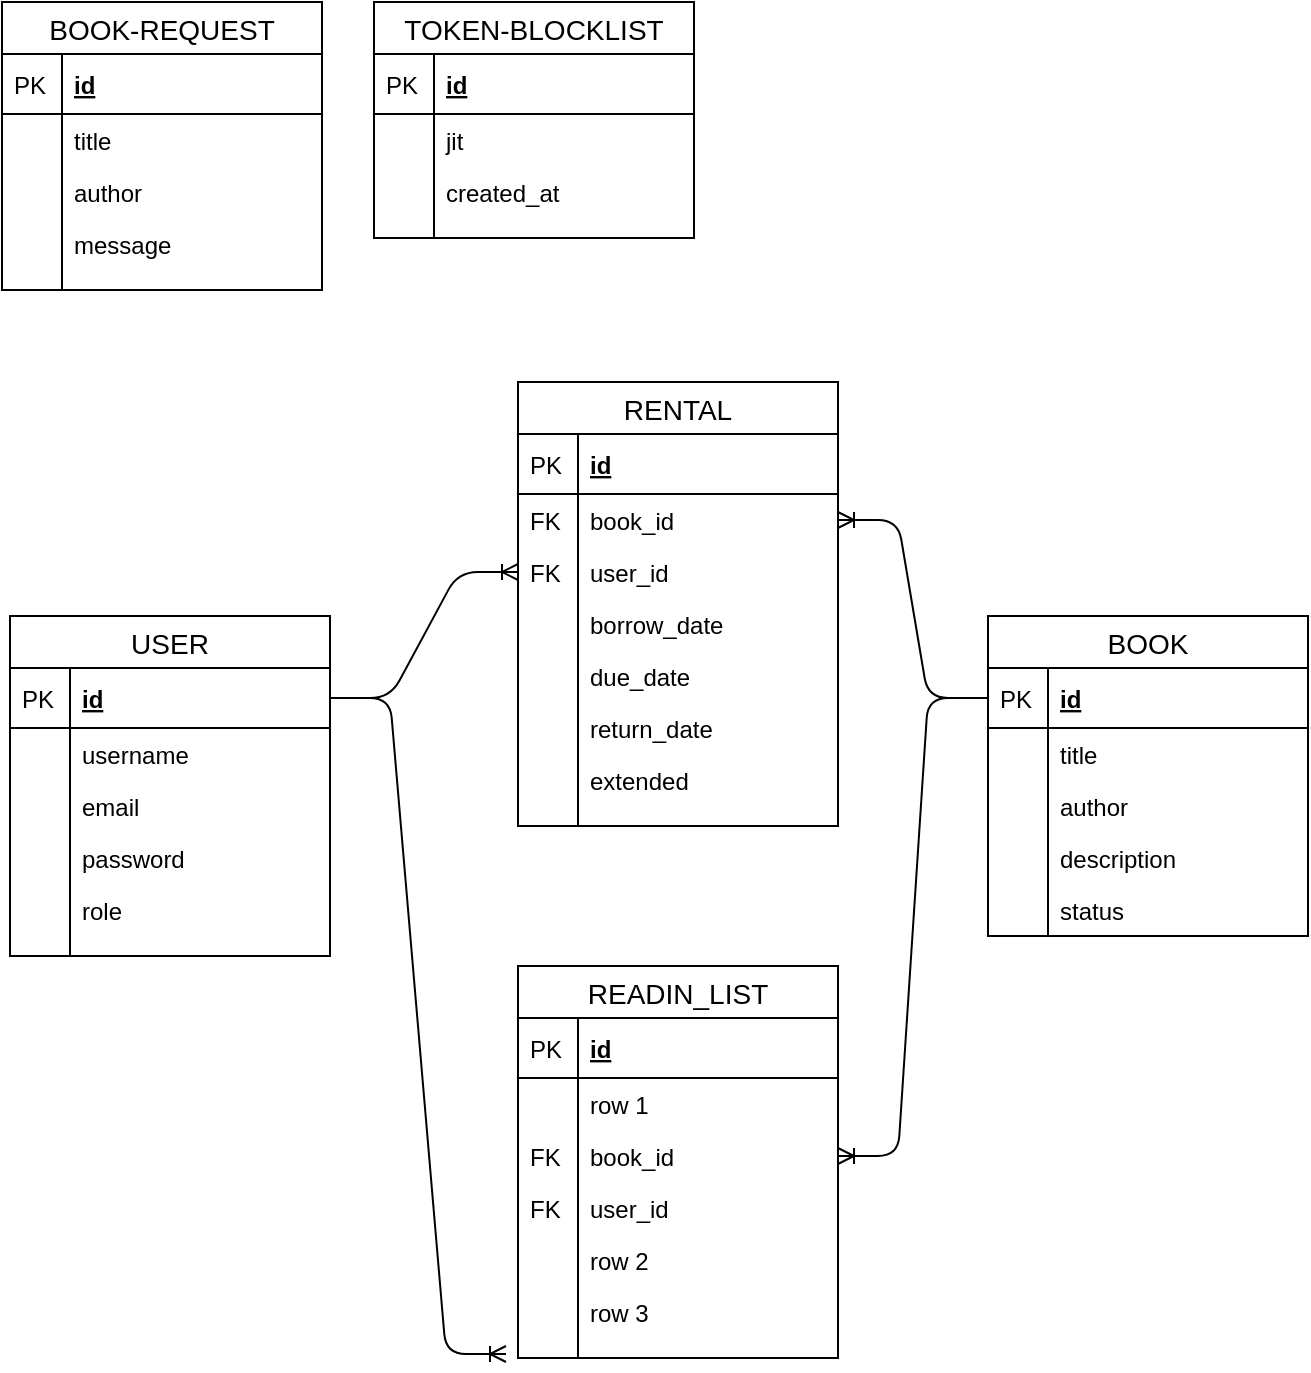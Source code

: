 <mxfile version="13.0.3" type="device"><diagram id="1yl-DOIhfEBOF1SpYds0" name="Page-1"><mxGraphModel dx="2031" dy="1103" grid="0" gridSize="10" guides="1" tooltips="1" connect="1" arrows="1" fold="1" page="1" pageScale="1" pageWidth="850" pageHeight="1100" math="0" shadow="0"><root><mxCell id="0"/><mxCell id="1" parent="0"/><mxCell id="mDc3ab-4UA7whJEN0ALt-92" value="" style="edgeStyle=entityRelationEdgeStyle;fontSize=12;html=1;endArrow=ERoneToMany;exitX=1;exitY=0.5;exitDx=0;exitDy=0;" parent="1" source="mDc3ab-4UA7whJEN0ALt-3" edge="1"><mxGeometry width="100" height="100" relative="1" as="geometry"><mxPoint x="377" y="522" as="sourcePoint"/><mxPoint x="359" y="709" as="targetPoint"/></mxGeometry></mxCell><mxCell id="mDc3ab-4UA7whJEN0ALt-93" value="" style="edgeStyle=entityRelationEdgeStyle;fontSize=12;html=1;endArrow=ERoneToMany;entryX=0;entryY=0.5;entryDx=0;entryDy=0;exitX=1;exitY=0.5;exitDx=0;exitDy=0;" parent="1" source="mDc3ab-4UA7whJEN0ALt-3" target="mDc3ab-4UA7whJEN0ALt-40" edge="1"><mxGeometry width="100" height="100" relative="1" as="geometry"><mxPoint x="401" y="551" as="sourcePoint"/><mxPoint x="501" y="451" as="targetPoint"/></mxGeometry></mxCell><mxCell id="mDc3ab-4UA7whJEN0ALt-96" value="" style="edgeStyle=entityRelationEdgeStyle;fontSize=12;html=1;endArrow=ERoneToMany;" parent="1" source="mDc3ab-4UA7whJEN0ALt-47" target="mDc3ab-4UA7whJEN0ALt-38" edge="1"><mxGeometry width="100" height="100" relative="1" as="geometry"><mxPoint x="544" y="362" as="sourcePoint"/><mxPoint x="638" y="261" as="targetPoint"/></mxGeometry></mxCell><mxCell id="mDc3ab-4UA7whJEN0ALt-98" value="" style="edgeStyle=entityRelationEdgeStyle;fontSize=12;html=1;endArrow=ERoneToMany;" parent="1" source="mDc3ab-4UA7whJEN0ALt-47" target="mDc3ab-4UA7whJEN0ALt-65" edge="1"><mxGeometry width="100" height="100" relative="1" as="geometry"><mxPoint x="615" y="734.5" as="sourcePoint"/><mxPoint x="709" y="633.5" as="targetPoint"/></mxGeometry></mxCell><mxCell id="mDc3ab-4UA7whJEN0ALt-46" value="BOOK" style="swimlane;fontStyle=0;childLayout=stackLayout;horizontal=1;startSize=26;horizontalStack=0;resizeParent=1;resizeParentMax=0;resizeLast=0;collapsible=1;marginBottom=0;align=center;fontSize=14;" parent="1" vertex="1"><mxGeometry x="600" y="340" width="160" height="160" as="geometry"/></mxCell><mxCell id="mDc3ab-4UA7whJEN0ALt-47" value="id" style="shape=partialRectangle;top=0;left=0;right=0;bottom=1;align=left;verticalAlign=middle;fillColor=none;spacingLeft=34;spacingRight=4;overflow=hidden;rotatable=0;points=[[0,0.5],[1,0.5]];portConstraint=eastwest;dropTarget=0;fontStyle=5;fontSize=12;" parent="mDc3ab-4UA7whJEN0ALt-46" vertex="1"><mxGeometry y="26" width="160" height="30" as="geometry"/></mxCell><mxCell id="mDc3ab-4UA7whJEN0ALt-48" value="PK" style="shape=partialRectangle;top=0;left=0;bottom=0;fillColor=none;align=left;verticalAlign=middle;spacingLeft=4;spacingRight=4;overflow=hidden;rotatable=0;points=[];portConstraint=eastwest;part=1;fontSize=12;" parent="mDc3ab-4UA7whJEN0ALt-47" vertex="1" connectable="0"><mxGeometry width="30" height="30" as="geometry"/></mxCell><mxCell id="mDc3ab-4UA7whJEN0ALt-49" value="title" style="shape=partialRectangle;top=0;left=0;right=0;bottom=0;align=left;verticalAlign=top;fillColor=none;spacingLeft=34;spacingRight=4;overflow=hidden;rotatable=0;points=[[0,0.5],[1,0.5]];portConstraint=eastwest;dropTarget=0;fontSize=12;" parent="mDc3ab-4UA7whJEN0ALt-46" vertex="1"><mxGeometry y="56" width="160" height="26" as="geometry"/></mxCell><mxCell id="mDc3ab-4UA7whJEN0ALt-50" value="" style="shape=partialRectangle;top=0;left=0;bottom=0;fillColor=none;align=left;verticalAlign=top;spacingLeft=4;spacingRight=4;overflow=hidden;rotatable=0;points=[];portConstraint=eastwest;part=1;fontSize=12;" parent="mDc3ab-4UA7whJEN0ALt-49" vertex="1" connectable="0"><mxGeometry width="30" height="26" as="geometry"/></mxCell><mxCell id="mDc3ab-4UA7whJEN0ALt-51" value="author" style="shape=partialRectangle;top=0;left=0;right=0;bottom=0;align=left;verticalAlign=top;fillColor=none;spacingLeft=34;spacingRight=4;overflow=hidden;rotatable=0;points=[[0,0.5],[1,0.5]];portConstraint=eastwest;dropTarget=0;fontSize=12;" parent="mDc3ab-4UA7whJEN0ALt-46" vertex="1"><mxGeometry y="82" width="160" height="26" as="geometry"/></mxCell><mxCell id="mDc3ab-4UA7whJEN0ALt-52" value="" style="shape=partialRectangle;top=0;left=0;bottom=0;fillColor=none;align=left;verticalAlign=top;spacingLeft=4;spacingRight=4;overflow=hidden;rotatable=0;points=[];portConstraint=eastwest;part=1;fontSize=12;" parent="mDc3ab-4UA7whJEN0ALt-51" vertex="1" connectable="0"><mxGeometry width="30" height="26" as="geometry"/></mxCell><mxCell id="mDc3ab-4UA7whJEN0ALt-53" value="description" style="shape=partialRectangle;top=0;left=0;right=0;bottom=0;align=left;verticalAlign=top;fillColor=none;spacingLeft=34;spacingRight=4;overflow=hidden;rotatable=0;points=[[0,0.5],[1,0.5]];portConstraint=eastwest;dropTarget=0;fontSize=12;" parent="mDc3ab-4UA7whJEN0ALt-46" vertex="1"><mxGeometry y="108" width="160" height="26" as="geometry"/></mxCell><mxCell id="mDc3ab-4UA7whJEN0ALt-54" value="" style="shape=partialRectangle;top=0;left=0;bottom=0;fillColor=none;align=left;verticalAlign=top;spacingLeft=4;spacingRight=4;overflow=hidden;rotatable=0;points=[];portConstraint=eastwest;part=1;fontSize=12;" parent="mDc3ab-4UA7whJEN0ALt-53" vertex="1" connectable="0"><mxGeometry width="30" height="26" as="geometry"/></mxCell><mxCell id="mDc3ab-4UA7whJEN0ALt-57" value="status" style="shape=partialRectangle;top=0;left=0;right=0;bottom=0;align=left;verticalAlign=top;fillColor=none;spacingLeft=34;spacingRight=4;overflow=hidden;rotatable=0;points=[[0,0.5],[1,0.5]];portConstraint=eastwest;dropTarget=0;fontSize=12;" parent="mDc3ab-4UA7whJEN0ALt-46" vertex="1"><mxGeometry y="134" width="160" height="26" as="geometry"/></mxCell><mxCell id="mDc3ab-4UA7whJEN0ALt-58" value="" style="shape=partialRectangle;top=0;left=0;bottom=0;fillColor=none;align=left;verticalAlign=top;spacingLeft=4;spacingRight=4;overflow=hidden;rotatable=0;points=[];portConstraint=eastwest;part=1;fontSize=12;" parent="mDc3ab-4UA7whJEN0ALt-57" vertex="1" connectable="0"><mxGeometry width="30" height="26" as="geometry"/></mxCell><mxCell id="mDc3ab-4UA7whJEN0ALt-2" value="USER" style="swimlane;fontStyle=0;childLayout=stackLayout;horizontal=1;startSize=26;horizontalStack=0;resizeParent=1;resizeParentMax=0;resizeLast=0;collapsible=1;marginBottom=0;align=center;fontSize=14;" parent="1" vertex="1"><mxGeometry x="111" y="340" width="160" height="170" as="geometry"/></mxCell><mxCell id="mDc3ab-4UA7whJEN0ALt-3" value="id" style="shape=partialRectangle;top=0;left=0;right=0;bottom=1;align=left;verticalAlign=middle;fillColor=none;spacingLeft=34;spacingRight=4;overflow=hidden;rotatable=0;points=[[0,0.5],[1,0.5]];portConstraint=eastwest;dropTarget=0;fontStyle=5;fontSize=12;" parent="mDc3ab-4UA7whJEN0ALt-2" vertex="1"><mxGeometry y="26" width="160" height="30" as="geometry"/></mxCell><mxCell id="mDc3ab-4UA7whJEN0ALt-4" value="PK" style="shape=partialRectangle;top=0;left=0;bottom=0;fillColor=none;align=left;verticalAlign=middle;spacingLeft=4;spacingRight=4;overflow=hidden;rotatable=0;points=[];portConstraint=eastwest;part=1;fontSize=12;" parent="mDc3ab-4UA7whJEN0ALt-3" vertex="1" connectable="0"><mxGeometry width="30" height="30" as="geometry"/></mxCell><mxCell id="mDc3ab-4UA7whJEN0ALt-5" value="username" style="shape=partialRectangle;top=0;left=0;right=0;bottom=0;align=left;verticalAlign=top;fillColor=none;spacingLeft=34;spacingRight=4;overflow=hidden;rotatable=0;points=[[0,0.5],[1,0.5]];portConstraint=eastwest;dropTarget=0;fontSize=12;" parent="mDc3ab-4UA7whJEN0ALt-2" vertex="1"><mxGeometry y="56" width="160" height="26" as="geometry"/></mxCell><mxCell id="mDc3ab-4UA7whJEN0ALt-6" value="" style="shape=partialRectangle;top=0;left=0;bottom=0;fillColor=none;align=left;verticalAlign=top;spacingLeft=4;spacingRight=4;overflow=hidden;rotatable=0;points=[];portConstraint=eastwest;part=1;fontSize=12;" parent="mDc3ab-4UA7whJEN0ALt-5" vertex="1" connectable="0"><mxGeometry width="30" height="26" as="geometry"/></mxCell><mxCell id="mDc3ab-4UA7whJEN0ALt-7" value="email" style="shape=partialRectangle;top=0;left=0;right=0;bottom=0;align=left;verticalAlign=top;fillColor=none;spacingLeft=34;spacingRight=4;overflow=hidden;rotatable=0;points=[[0,0.5],[1,0.5]];portConstraint=eastwest;dropTarget=0;fontSize=12;" parent="mDc3ab-4UA7whJEN0ALt-2" vertex="1"><mxGeometry y="82" width="160" height="26" as="geometry"/></mxCell><mxCell id="mDc3ab-4UA7whJEN0ALt-8" value="" style="shape=partialRectangle;top=0;left=0;bottom=0;fillColor=none;align=left;verticalAlign=top;spacingLeft=4;spacingRight=4;overflow=hidden;rotatable=0;points=[];portConstraint=eastwest;part=1;fontSize=12;" parent="mDc3ab-4UA7whJEN0ALt-7" vertex="1" connectable="0"><mxGeometry width="30" height="26" as="geometry"/></mxCell><mxCell id="mDc3ab-4UA7whJEN0ALt-9" value="password" style="shape=partialRectangle;top=0;left=0;right=0;bottom=0;align=left;verticalAlign=top;fillColor=none;spacingLeft=34;spacingRight=4;overflow=hidden;rotatable=0;points=[[0,0.5],[1,0.5]];portConstraint=eastwest;dropTarget=0;fontSize=12;" parent="mDc3ab-4UA7whJEN0ALt-2" vertex="1"><mxGeometry y="108" width="160" height="26" as="geometry"/></mxCell><mxCell id="mDc3ab-4UA7whJEN0ALt-10" value="" style="shape=partialRectangle;top=0;left=0;bottom=0;fillColor=none;align=left;verticalAlign=top;spacingLeft=4;spacingRight=4;overflow=hidden;rotatable=0;points=[];portConstraint=eastwest;part=1;fontSize=12;" parent="mDc3ab-4UA7whJEN0ALt-9" vertex="1" connectable="0"><mxGeometry width="30" height="26" as="geometry"/></mxCell><mxCell id="mDc3ab-4UA7whJEN0ALt-79" value="role" style="shape=partialRectangle;top=0;left=0;right=0;bottom=0;align=left;verticalAlign=top;fillColor=none;spacingLeft=34;spacingRight=4;overflow=hidden;rotatable=0;points=[[0,0.5],[1,0.5]];portConstraint=eastwest;dropTarget=0;fontSize=12;" parent="mDc3ab-4UA7whJEN0ALt-2" vertex="1"><mxGeometry y="134" width="160" height="26" as="geometry"/></mxCell><mxCell id="mDc3ab-4UA7whJEN0ALt-80" value="" style="shape=partialRectangle;top=0;left=0;bottom=0;fillColor=none;align=left;verticalAlign=top;spacingLeft=4;spacingRight=4;overflow=hidden;rotatable=0;points=[];portConstraint=eastwest;part=1;fontSize=12;" parent="mDc3ab-4UA7whJEN0ALt-79" vertex="1" connectable="0"><mxGeometry width="30" height="26" as="geometry"/></mxCell><mxCell id="mDc3ab-4UA7whJEN0ALt-11" value="" style="shape=partialRectangle;top=0;left=0;right=0;bottom=0;align=left;verticalAlign=top;fillColor=none;spacingLeft=34;spacingRight=4;overflow=hidden;rotatable=0;points=[[0,0.5],[1,0.5]];portConstraint=eastwest;dropTarget=0;fontSize=12;" parent="mDc3ab-4UA7whJEN0ALt-2" vertex="1"><mxGeometry y="160" width="160" height="10" as="geometry"/></mxCell><mxCell id="mDc3ab-4UA7whJEN0ALt-12" value="" style="shape=partialRectangle;top=0;left=0;bottom=0;fillColor=none;align=left;verticalAlign=top;spacingLeft=4;spacingRight=4;overflow=hidden;rotatable=0;points=[];portConstraint=eastwest;part=1;fontSize=12;" parent="mDc3ab-4UA7whJEN0ALt-11" vertex="1" connectable="0"><mxGeometry width="30" height="10" as="geometry"/></mxCell><mxCell id="mDc3ab-4UA7whJEN0ALt-24" value="READIN_LIST" style="swimlane;fontStyle=0;childLayout=stackLayout;horizontal=1;startSize=26;horizontalStack=0;resizeParent=1;resizeParentMax=0;resizeLast=0;collapsible=1;marginBottom=0;align=center;fontSize=14;" parent="1" vertex="1"><mxGeometry x="365" y="515" width="160" height="196" as="geometry"/></mxCell><mxCell id="mDc3ab-4UA7whJEN0ALt-25" value="id" style="shape=partialRectangle;top=0;left=0;right=0;bottom=1;align=left;verticalAlign=middle;fillColor=none;spacingLeft=34;spacingRight=4;overflow=hidden;rotatable=0;points=[[0,0.5],[1,0.5]];portConstraint=eastwest;dropTarget=0;fontStyle=5;fontSize=12;" parent="mDc3ab-4UA7whJEN0ALt-24" vertex="1"><mxGeometry y="26" width="160" height="30" as="geometry"/></mxCell><mxCell id="mDc3ab-4UA7whJEN0ALt-26" value="PK" style="shape=partialRectangle;top=0;left=0;bottom=0;fillColor=none;align=left;verticalAlign=middle;spacingLeft=4;spacingRight=4;overflow=hidden;rotatable=0;points=[];portConstraint=eastwest;part=1;fontSize=12;" parent="mDc3ab-4UA7whJEN0ALt-25" vertex="1" connectable="0"><mxGeometry width="30" height="30" as="geometry"/></mxCell><mxCell id="mDc3ab-4UA7whJEN0ALt-27" value="row 1" style="shape=partialRectangle;top=0;left=0;right=0;bottom=0;align=left;verticalAlign=top;fillColor=none;spacingLeft=34;spacingRight=4;overflow=hidden;rotatable=0;points=[[0,0.5],[1,0.5]];portConstraint=eastwest;dropTarget=0;fontSize=12;" parent="mDc3ab-4UA7whJEN0ALt-24" vertex="1"><mxGeometry y="56" width="160" height="26" as="geometry"/></mxCell><mxCell id="mDc3ab-4UA7whJEN0ALt-28" value="" style="shape=partialRectangle;top=0;left=0;bottom=0;fillColor=none;align=left;verticalAlign=top;spacingLeft=4;spacingRight=4;overflow=hidden;rotatable=0;points=[];portConstraint=eastwest;part=1;fontSize=12;" parent="mDc3ab-4UA7whJEN0ALt-27" vertex="1" connectable="0"><mxGeometry width="30" height="26" as="geometry"/></mxCell><mxCell id="mDc3ab-4UA7whJEN0ALt-65" value="book_id" style="shape=partialRectangle;top=0;left=0;right=0;bottom=0;align=left;verticalAlign=top;fillColor=none;spacingLeft=34;spacingRight=4;overflow=hidden;rotatable=0;points=[[0,0.5],[1,0.5]];portConstraint=eastwest;dropTarget=0;fontSize=12;" parent="mDc3ab-4UA7whJEN0ALt-24" vertex="1"><mxGeometry y="82" width="160" height="26" as="geometry"/></mxCell><mxCell id="mDc3ab-4UA7whJEN0ALt-66" value="FK" style="shape=partialRectangle;top=0;left=0;bottom=0;fillColor=none;align=left;verticalAlign=top;spacingLeft=4;spacingRight=4;overflow=hidden;rotatable=0;points=[];portConstraint=eastwest;part=1;fontSize=12;" parent="mDc3ab-4UA7whJEN0ALt-65" vertex="1" connectable="0"><mxGeometry width="30" height="26" as="geometry"/></mxCell><mxCell id="mDc3ab-4UA7whJEN0ALt-67" value="user_id" style="shape=partialRectangle;top=0;left=0;right=0;bottom=0;align=left;verticalAlign=top;fillColor=none;spacingLeft=34;spacingRight=4;overflow=hidden;rotatable=0;points=[[0,0.5],[1,0.5]];portConstraint=eastwest;dropTarget=0;fontSize=12;" parent="mDc3ab-4UA7whJEN0ALt-24" vertex="1"><mxGeometry y="108" width="160" height="26" as="geometry"/></mxCell><mxCell id="mDc3ab-4UA7whJEN0ALt-68" value="FK" style="shape=partialRectangle;top=0;left=0;bottom=0;fillColor=none;align=left;verticalAlign=top;spacingLeft=4;spacingRight=4;overflow=hidden;rotatable=0;points=[];portConstraint=eastwest;part=1;fontSize=12;" parent="mDc3ab-4UA7whJEN0ALt-67" vertex="1" connectable="0"><mxGeometry width="30" height="26" as="geometry"/></mxCell><mxCell id="mDc3ab-4UA7whJEN0ALt-29" value="row 2" style="shape=partialRectangle;top=0;left=0;right=0;bottom=0;align=left;verticalAlign=top;fillColor=none;spacingLeft=34;spacingRight=4;overflow=hidden;rotatable=0;points=[[0,0.5],[1,0.5]];portConstraint=eastwest;dropTarget=0;fontSize=12;" parent="mDc3ab-4UA7whJEN0ALt-24" vertex="1"><mxGeometry y="134" width="160" height="26" as="geometry"/></mxCell><mxCell id="mDc3ab-4UA7whJEN0ALt-30" value="" style="shape=partialRectangle;top=0;left=0;bottom=0;fillColor=none;align=left;verticalAlign=top;spacingLeft=4;spacingRight=4;overflow=hidden;rotatable=0;points=[];portConstraint=eastwest;part=1;fontSize=12;" parent="mDc3ab-4UA7whJEN0ALt-29" vertex="1" connectable="0"><mxGeometry width="30" height="26" as="geometry"/></mxCell><mxCell id="mDc3ab-4UA7whJEN0ALt-31" value="row 3" style="shape=partialRectangle;top=0;left=0;right=0;bottom=0;align=left;verticalAlign=top;fillColor=none;spacingLeft=34;spacingRight=4;overflow=hidden;rotatable=0;points=[[0,0.5],[1,0.5]];portConstraint=eastwest;dropTarget=0;fontSize=12;" parent="mDc3ab-4UA7whJEN0ALt-24" vertex="1"><mxGeometry y="160" width="160" height="26" as="geometry"/></mxCell><mxCell id="mDc3ab-4UA7whJEN0ALt-32" value="" style="shape=partialRectangle;top=0;left=0;bottom=0;fillColor=none;align=left;verticalAlign=top;spacingLeft=4;spacingRight=4;overflow=hidden;rotatable=0;points=[];portConstraint=eastwest;part=1;fontSize=12;" parent="mDc3ab-4UA7whJEN0ALt-31" vertex="1" connectable="0"><mxGeometry width="30" height="26" as="geometry"/></mxCell><mxCell id="mDc3ab-4UA7whJEN0ALt-33" value="" style="shape=partialRectangle;top=0;left=0;right=0;bottom=0;align=left;verticalAlign=top;fillColor=none;spacingLeft=34;spacingRight=4;overflow=hidden;rotatable=0;points=[[0,0.5],[1,0.5]];portConstraint=eastwest;dropTarget=0;fontSize=12;" parent="mDc3ab-4UA7whJEN0ALt-24" vertex="1"><mxGeometry y="186" width="160" height="10" as="geometry"/></mxCell><mxCell id="mDc3ab-4UA7whJEN0ALt-34" value="" style="shape=partialRectangle;top=0;left=0;bottom=0;fillColor=none;align=left;verticalAlign=top;spacingLeft=4;spacingRight=4;overflow=hidden;rotatable=0;points=[];portConstraint=eastwest;part=1;fontSize=12;" parent="mDc3ab-4UA7whJEN0ALt-33" vertex="1" connectable="0"><mxGeometry width="30" height="10" as="geometry"/></mxCell><mxCell id="mDc3ab-4UA7whJEN0ALt-35" value="RENTAL" style="swimlane;fontStyle=0;childLayout=stackLayout;horizontal=1;startSize=26;horizontalStack=0;resizeParent=1;resizeParentMax=0;resizeLast=0;collapsible=1;marginBottom=0;align=center;fontSize=14;" parent="1" vertex="1"><mxGeometry x="365" y="223" width="160" height="222" as="geometry"/></mxCell><mxCell id="mDc3ab-4UA7whJEN0ALt-36" value="id" style="shape=partialRectangle;top=0;left=0;right=0;bottom=1;align=left;verticalAlign=middle;fillColor=none;spacingLeft=34;spacingRight=4;overflow=hidden;rotatable=0;points=[[0,0.5],[1,0.5]];portConstraint=eastwest;dropTarget=0;fontStyle=5;fontSize=12;" parent="mDc3ab-4UA7whJEN0ALt-35" vertex="1"><mxGeometry y="26" width="160" height="30" as="geometry"/></mxCell><mxCell id="mDc3ab-4UA7whJEN0ALt-37" value="PK" style="shape=partialRectangle;top=0;left=0;bottom=0;fillColor=none;align=left;verticalAlign=middle;spacingLeft=4;spacingRight=4;overflow=hidden;rotatable=0;points=[];portConstraint=eastwest;part=1;fontSize=12;" parent="mDc3ab-4UA7whJEN0ALt-36" vertex="1" connectable="0"><mxGeometry width="30" height="30" as="geometry"/></mxCell><mxCell id="mDc3ab-4UA7whJEN0ALt-38" value="book_id" style="shape=partialRectangle;top=0;left=0;right=0;bottom=0;align=left;verticalAlign=top;fillColor=none;spacingLeft=34;spacingRight=4;overflow=hidden;rotatable=0;points=[[0,0.5],[1,0.5]];portConstraint=eastwest;dropTarget=0;fontSize=12;" parent="mDc3ab-4UA7whJEN0ALt-35" vertex="1"><mxGeometry y="56" width="160" height="26" as="geometry"/></mxCell><mxCell id="mDc3ab-4UA7whJEN0ALt-39" value="FK" style="shape=partialRectangle;top=0;left=0;bottom=0;fillColor=none;align=left;verticalAlign=top;spacingLeft=4;spacingRight=4;overflow=hidden;rotatable=0;points=[];portConstraint=eastwest;part=1;fontSize=12;" parent="mDc3ab-4UA7whJEN0ALt-38" vertex="1" connectable="0"><mxGeometry width="30" height="26" as="geometry"/></mxCell><mxCell id="mDc3ab-4UA7whJEN0ALt-40" value="user_id" style="shape=partialRectangle;top=0;left=0;right=0;bottom=0;align=left;verticalAlign=top;fillColor=none;spacingLeft=34;spacingRight=4;overflow=hidden;rotatable=0;points=[[0,0.5],[1,0.5]];portConstraint=eastwest;dropTarget=0;fontSize=12;" parent="mDc3ab-4UA7whJEN0ALt-35" vertex="1"><mxGeometry y="82" width="160" height="26" as="geometry"/></mxCell><mxCell id="mDc3ab-4UA7whJEN0ALt-41" value="FK" style="shape=partialRectangle;top=0;left=0;bottom=0;fillColor=none;align=left;verticalAlign=top;spacingLeft=4;spacingRight=4;overflow=hidden;rotatable=0;points=[];portConstraint=eastwest;part=1;fontSize=12;" parent="mDc3ab-4UA7whJEN0ALt-40" vertex="1" connectable="0"><mxGeometry width="30" height="26" as="geometry"/></mxCell><mxCell id="mDc3ab-4UA7whJEN0ALt-42" value="borrow_date" style="shape=partialRectangle;top=0;left=0;right=0;bottom=0;align=left;verticalAlign=top;fillColor=none;spacingLeft=34;spacingRight=4;overflow=hidden;rotatable=0;points=[[0,0.5],[1,0.5]];portConstraint=eastwest;dropTarget=0;fontSize=12;" parent="mDc3ab-4UA7whJEN0ALt-35" vertex="1"><mxGeometry y="108" width="160" height="26" as="geometry"/></mxCell><mxCell id="mDc3ab-4UA7whJEN0ALt-43" value="" style="shape=partialRectangle;top=0;left=0;bottom=0;fillColor=none;align=left;verticalAlign=top;spacingLeft=4;spacingRight=4;overflow=hidden;rotatable=0;points=[];portConstraint=eastwest;part=1;fontSize=12;" parent="mDc3ab-4UA7whJEN0ALt-42" vertex="1" connectable="0"><mxGeometry width="30" height="26" as="geometry"/></mxCell><mxCell id="mDc3ab-4UA7whJEN0ALt-73" value="due_date" style="shape=partialRectangle;top=0;left=0;right=0;bottom=0;align=left;verticalAlign=top;fillColor=none;spacingLeft=34;spacingRight=4;overflow=hidden;rotatable=0;points=[[0,0.5],[1,0.5]];portConstraint=eastwest;dropTarget=0;fontSize=12;" parent="mDc3ab-4UA7whJEN0ALt-35" vertex="1"><mxGeometry y="134" width="160" height="26" as="geometry"/></mxCell><mxCell id="mDc3ab-4UA7whJEN0ALt-74" value="" style="shape=partialRectangle;top=0;left=0;bottom=0;fillColor=none;align=left;verticalAlign=top;spacingLeft=4;spacingRight=4;overflow=hidden;rotatable=0;points=[];portConstraint=eastwest;part=1;fontSize=12;" parent="mDc3ab-4UA7whJEN0ALt-73" vertex="1" connectable="0"><mxGeometry width="30" height="26" as="geometry"/></mxCell><mxCell id="mDc3ab-4UA7whJEN0ALt-75" value="return_date" style="shape=partialRectangle;top=0;left=0;right=0;bottom=0;align=left;verticalAlign=top;fillColor=none;spacingLeft=34;spacingRight=4;overflow=hidden;rotatable=0;points=[[0,0.5],[1,0.5]];portConstraint=eastwest;dropTarget=0;fontSize=12;" parent="mDc3ab-4UA7whJEN0ALt-35" vertex="1"><mxGeometry y="160" width="160" height="26" as="geometry"/></mxCell><mxCell id="mDc3ab-4UA7whJEN0ALt-76" value="" style="shape=partialRectangle;top=0;left=0;bottom=0;fillColor=none;align=left;verticalAlign=top;spacingLeft=4;spacingRight=4;overflow=hidden;rotatable=0;points=[];portConstraint=eastwest;part=1;fontSize=12;" parent="mDc3ab-4UA7whJEN0ALt-75" vertex="1" connectable="0"><mxGeometry width="30" height="26" as="geometry"/></mxCell><mxCell id="mDc3ab-4UA7whJEN0ALt-77" value="extended" style="shape=partialRectangle;top=0;left=0;right=0;bottom=0;align=left;verticalAlign=top;fillColor=none;spacingLeft=34;spacingRight=4;overflow=hidden;rotatable=0;points=[[0,0.5],[1,0.5]];portConstraint=eastwest;dropTarget=0;fontSize=12;" parent="mDc3ab-4UA7whJEN0ALt-35" vertex="1"><mxGeometry y="186" width="160" height="26" as="geometry"/></mxCell><mxCell id="mDc3ab-4UA7whJEN0ALt-78" value="" style="shape=partialRectangle;top=0;left=0;bottom=0;fillColor=none;align=left;verticalAlign=top;spacingLeft=4;spacingRight=4;overflow=hidden;rotatable=0;points=[];portConstraint=eastwest;part=1;fontSize=12;" parent="mDc3ab-4UA7whJEN0ALt-77" vertex="1" connectable="0"><mxGeometry width="30" height="26" as="geometry"/></mxCell><mxCell id="mDc3ab-4UA7whJEN0ALt-44" value="" style="shape=partialRectangle;top=0;left=0;right=0;bottom=0;align=left;verticalAlign=top;fillColor=none;spacingLeft=34;spacingRight=4;overflow=hidden;rotatable=0;points=[[0,0.5],[1,0.5]];portConstraint=eastwest;dropTarget=0;fontSize=12;" parent="mDc3ab-4UA7whJEN0ALt-35" vertex="1"><mxGeometry y="212" width="160" height="10" as="geometry"/></mxCell><mxCell id="mDc3ab-4UA7whJEN0ALt-45" value="" style="shape=partialRectangle;top=0;left=0;bottom=0;fillColor=none;align=left;verticalAlign=top;spacingLeft=4;spacingRight=4;overflow=hidden;rotatable=0;points=[];portConstraint=eastwest;part=1;fontSize=12;" parent="mDc3ab-4UA7whJEN0ALt-44" vertex="1" connectable="0"><mxGeometry width="30" height="10" as="geometry"/></mxCell><mxCell id="xilJ7y37LtrQNZ1Y7xDv-14" value="BOOK-REQUEST" style="swimlane;fontStyle=0;childLayout=stackLayout;horizontal=1;startSize=26;horizontalStack=0;resizeParent=1;resizeParentMax=0;resizeLast=0;collapsible=1;marginBottom=0;align=center;fontSize=14;" vertex="1" parent="1"><mxGeometry x="107" y="33" width="160" height="144" as="geometry"/></mxCell><mxCell id="xilJ7y37LtrQNZ1Y7xDv-15" value="id" style="shape=partialRectangle;top=0;left=0;right=0;bottom=1;align=left;verticalAlign=middle;fillColor=none;spacingLeft=34;spacingRight=4;overflow=hidden;rotatable=0;points=[[0,0.5],[1,0.5]];portConstraint=eastwest;dropTarget=0;fontStyle=5;fontSize=12;" vertex="1" parent="xilJ7y37LtrQNZ1Y7xDv-14"><mxGeometry y="26" width="160" height="30" as="geometry"/></mxCell><mxCell id="xilJ7y37LtrQNZ1Y7xDv-16" value="PK" style="shape=partialRectangle;top=0;left=0;bottom=0;fillColor=none;align=left;verticalAlign=middle;spacingLeft=4;spacingRight=4;overflow=hidden;rotatable=0;points=[];portConstraint=eastwest;part=1;fontSize=12;" vertex="1" connectable="0" parent="xilJ7y37LtrQNZ1Y7xDv-15"><mxGeometry width="30" height="30" as="geometry"/></mxCell><mxCell id="xilJ7y37LtrQNZ1Y7xDv-23" value="title" style="shape=partialRectangle;top=0;left=0;right=0;bottom=0;align=left;verticalAlign=top;fillColor=none;spacingLeft=34;spacingRight=4;overflow=hidden;rotatable=0;points=[[0,0.5],[1,0.5]];portConstraint=eastwest;dropTarget=0;fontSize=12;" vertex="1" parent="xilJ7y37LtrQNZ1Y7xDv-14"><mxGeometry y="56" width="160" height="26" as="geometry"/></mxCell><mxCell id="xilJ7y37LtrQNZ1Y7xDv-24" value="" style="shape=partialRectangle;top=0;left=0;bottom=0;fillColor=none;align=left;verticalAlign=top;spacingLeft=4;spacingRight=4;overflow=hidden;rotatable=0;points=[];portConstraint=eastwest;part=1;fontSize=12;" vertex="1" connectable="0" parent="xilJ7y37LtrQNZ1Y7xDv-23"><mxGeometry width="30" height="26" as="geometry"/></mxCell><mxCell id="xilJ7y37LtrQNZ1Y7xDv-17" value="author" style="shape=partialRectangle;top=0;left=0;right=0;bottom=0;align=left;verticalAlign=top;fillColor=none;spacingLeft=34;spacingRight=4;overflow=hidden;rotatable=0;points=[[0,0.5],[1,0.5]];portConstraint=eastwest;dropTarget=0;fontSize=12;" vertex="1" parent="xilJ7y37LtrQNZ1Y7xDv-14"><mxGeometry y="82" width="160" height="26" as="geometry"/></mxCell><mxCell id="xilJ7y37LtrQNZ1Y7xDv-18" value="" style="shape=partialRectangle;top=0;left=0;bottom=0;fillColor=none;align=left;verticalAlign=top;spacingLeft=4;spacingRight=4;overflow=hidden;rotatable=0;points=[];portConstraint=eastwest;part=1;fontSize=12;" vertex="1" connectable="0" parent="xilJ7y37LtrQNZ1Y7xDv-17"><mxGeometry width="30" height="26" as="geometry"/></mxCell><mxCell id="xilJ7y37LtrQNZ1Y7xDv-19" value="message" style="shape=partialRectangle;top=0;left=0;right=0;bottom=0;align=left;verticalAlign=top;fillColor=none;spacingLeft=34;spacingRight=4;overflow=hidden;rotatable=0;points=[[0,0.5],[1,0.5]];portConstraint=eastwest;dropTarget=0;fontSize=12;" vertex="1" parent="xilJ7y37LtrQNZ1Y7xDv-14"><mxGeometry y="108" width="160" height="26" as="geometry"/></mxCell><mxCell id="xilJ7y37LtrQNZ1Y7xDv-20" value="" style="shape=partialRectangle;top=0;left=0;bottom=0;fillColor=none;align=left;verticalAlign=top;spacingLeft=4;spacingRight=4;overflow=hidden;rotatable=0;points=[];portConstraint=eastwest;part=1;fontSize=12;" vertex="1" connectable="0" parent="xilJ7y37LtrQNZ1Y7xDv-19"><mxGeometry width="30" height="26" as="geometry"/></mxCell><mxCell id="xilJ7y37LtrQNZ1Y7xDv-21" value="" style="shape=partialRectangle;top=0;left=0;right=0;bottom=0;align=left;verticalAlign=top;fillColor=none;spacingLeft=34;spacingRight=4;overflow=hidden;rotatable=0;points=[[0,0.5],[1,0.5]];portConstraint=eastwest;dropTarget=0;fontSize=12;" vertex="1" parent="xilJ7y37LtrQNZ1Y7xDv-14"><mxGeometry y="134" width="160" height="10" as="geometry"/></mxCell><mxCell id="xilJ7y37LtrQNZ1Y7xDv-22" value="" style="shape=partialRectangle;top=0;left=0;bottom=0;fillColor=none;align=left;verticalAlign=top;spacingLeft=4;spacingRight=4;overflow=hidden;rotatable=0;points=[];portConstraint=eastwest;part=1;fontSize=12;" vertex="1" connectable="0" parent="xilJ7y37LtrQNZ1Y7xDv-21"><mxGeometry width="30" height="10" as="geometry"/></mxCell><mxCell id="xilJ7y37LtrQNZ1Y7xDv-1" value="TOKEN-BLOCKLIST" style="swimlane;fontStyle=0;childLayout=stackLayout;horizontal=1;startSize=26;horizontalStack=0;resizeParent=1;resizeParentMax=0;resizeLast=0;collapsible=1;marginBottom=0;align=center;fontSize=14;" vertex="1" parent="1"><mxGeometry x="293" y="33" width="160" height="118" as="geometry"/></mxCell><mxCell id="xilJ7y37LtrQNZ1Y7xDv-2" value="id" style="shape=partialRectangle;top=0;left=0;right=0;bottom=1;align=left;verticalAlign=middle;fillColor=none;spacingLeft=34;spacingRight=4;overflow=hidden;rotatable=0;points=[[0,0.5],[1,0.5]];portConstraint=eastwest;dropTarget=0;fontStyle=5;fontSize=12;" vertex="1" parent="xilJ7y37LtrQNZ1Y7xDv-1"><mxGeometry y="26" width="160" height="30" as="geometry"/></mxCell><mxCell id="xilJ7y37LtrQNZ1Y7xDv-3" value="PK" style="shape=partialRectangle;top=0;left=0;bottom=0;fillColor=none;align=left;verticalAlign=middle;spacingLeft=4;spacingRight=4;overflow=hidden;rotatable=0;points=[];portConstraint=eastwest;part=1;fontSize=12;" vertex="1" connectable="0" parent="xilJ7y37LtrQNZ1Y7xDv-2"><mxGeometry width="30" height="30" as="geometry"/></mxCell><mxCell id="xilJ7y37LtrQNZ1Y7xDv-4" value="jit" style="shape=partialRectangle;top=0;left=0;right=0;bottom=0;align=left;verticalAlign=top;fillColor=none;spacingLeft=34;spacingRight=4;overflow=hidden;rotatable=0;points=[[0,0.5],[1,0.5]];portConstraint=eastwest;dropTarget=0;fontSize=12;" vertex="1" parent="xilJ7y37LtrQNZ1Y7xDv-1"><mxGeometry y="56" width="160" height="26" as="geometry"/></mxCell><mxCell id="xilJ7y37LtrQNZ1Y7xDv-5" value="" style="shape=partialRectangle;top=0;left=0;bottom=0;fillColor=none;align=left;verticalAlign=top;spacingLeft=4;spacingRight=4;overflow=hidden;rotatable=0;points=[];portConstraint=eastwest;part=1;fontSize=12;" vertex="1" connectable="0" parent="xilJ7y37LtrQNZ1Y7xDv-4"><mxGeometry width="30" height="26" as="geometry"/></mxCell><mxCell id="xilJ7y37LtrQNZ1Y7xDv-6" value="created_at" style="shape=partialRectangle;top=0;left=0;right=0;bottom=0;align=left;verticalAlign=top;fillColor=none;spacingLeft=34;spacingRight=4;overflow=hidden;rotatable=0;points=[[0,0.5],[1,0.5]];portConstraint=eastwest;dropTarget=0;fontSize=12;" vertex="1" parent="xilJ7y37LtrQNZ1Y7xDv-1"><mxGeometry y="82" width="160" height="26" as="geometry"/></mxCell><mxCell id="xilJ7y37LtrQNZ1Y7xDv-7" value="" style="shape=partialRectangle;top=0;left=0;bottom=0;fillColor=none;align=left;verticalAlign=top;spacingLeft=4;spacingRight=4;overflow=hidden;rotatable=0;points=[];portConstraint=eastwest;part=1;fontSize=12;" vertex="1" connectable="0" parent="xilJ7y37LtrQNZ1Y7xDv-6"><mxGeometry width="30" height="26" as="geometry"/></mxCell><mxCell id="xilJ7y37LtrQNZ1Y7xDv-12" value="" style="shape=partialRectangle;top=0;left=0;right=0;bottom=0;align=left;verticalAlign=top;fillColor=none;spacingLeft=34;spacingRight=4;overflow=hidden;rotatable=0;points=[[0,0.5],[1,0.5]];portConstraint=eastwest;dropTarget=0;fontSize=12;" vertex="1" parent="xilJ7y37LtrQNZ1Y7xDv-1"><mxGeometry y="108" width="160" height="10" as="geometry"/></mxCell><mxCell id="xilJ7y37LtrQNZ1Y7xDv-13" value="" style="shape=partialRectangle;top=0;left=0;bottom=0;fillColor=none;align=left;verticalAlign=top;spacingLeft=4;spacingRight=4;overflow=hidden;rotatable=0;points=[];portConstraint=eastwest;part=1;fontSize=12;" vertex="1" connectable="0" parent="xilJ7y37LtrQNZ1Y7xDv-12"><mxGeometry width="30" height="10" as="geometry"/></mxCell></root></mxGraphModel></diagram></mxfile>